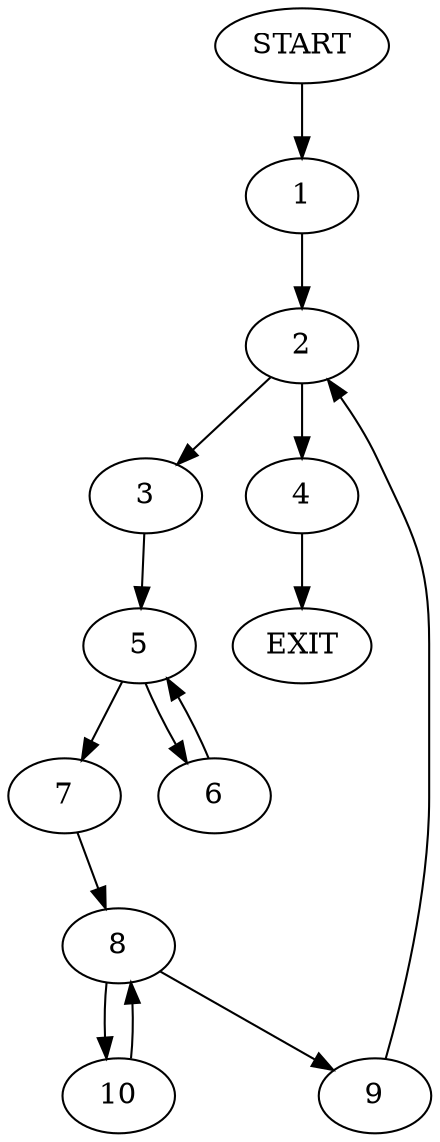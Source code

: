 digraph {
0 [label="START"]
11 [label="EXIT"]
0 -> 1
1 -> 2
2 -> 3
2 -> 4
3 -> 5
4 -> 11
5 -> 6
5 -> 7
6 -> 5
7 -> 8
8 -> 9
8 -> 10
10 -> 8
9 -> 2
}

